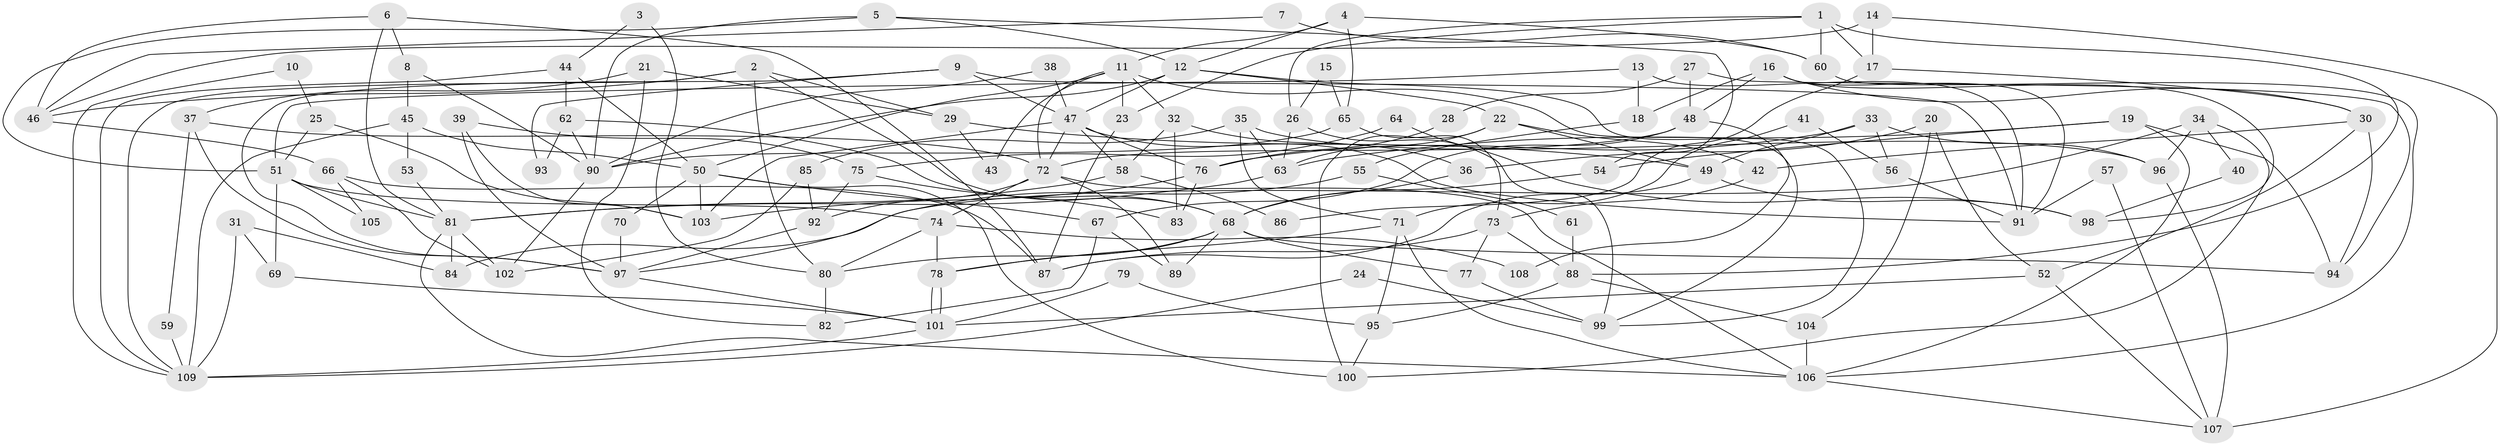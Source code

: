 // Generated by graph-tools (version 1.1) at 2025/01/03/09/25 03:01:59]
// undirected, 109 vertices, 218 edges
graph export_dot {
graph [start="1"]
  node [color=gray90,style=filled];
  1;
  2;
  3;
  4;
  5;
  6;
  7;
  8;
  9;
  10;
  11;
  12;
  13;
  14;
  15;
  16;
  17;
  18;
  19;
  20;
  21;
  22;
  23;
  24;
  25;
  26;
  27;
  28;
  29;
  30;
  31;
  32;
  33;
  34;
  35;
  36;
  37;
  38;
  39;
  40;
  41;
  42;
  43;
  44;
  45;
  46;
  47;
  48;
  49;
  50;
  51;
  52;
  53;
  54;
  55;
  56;
  57;
  58;
  59;
  60;
  61;
  62;
  63;
  64;
  65;
  66;
  67;
  68;
  69;
  70;
  71;
  72;
  73;
  74;
  75;
  76;
  77;
  78;
  79;
  80;
  81;
  82;
  83;
  84;
  85;
  86;
  87;
  88;
  89;
  90;
  91;
  92;
  93;
  94;
  95;
  96;
  97;
  98;
  99;
  100;
  101;
  102;
  103;
  104;
  105;
  106;
  107;
  108;
  109;
  1 -- 60;
  1 -- 23;
  1 -- 17;
  1 -- 26;
  1 -- 88;
  2 -- 46;
  2 -- 68;
  2 -- 29;
  2 -- 80;
  2 -- 109;
  3 -- 80;
  3 -- 44;
  4 -- 11;
  4 -- 12;
  4 -- 60;
  4 -- 65;
  5 -- 51;
  5 -- 90;
  5 -- 12;
  5 -- 54;
  6 -- 81;
  6 -- 8;
  6 -- 46;
  6 -- 87;
  7 -- 46;
  7 -- 60;
  8 -- 45;
  8 -- 90;
  9 -- 47;
  9 -- 97;
  9 -- 91;
  9 -- 93;
  10 -- 109;
  10 -- 25;
  11 -- 50;
  11 -- 99;
  11 -- 23;
  11 -- 32;
  11 -- 43;
  11 -- 72;
  12 -- 47;
  12 -- 22;
  12 -- 90;
  12 -- 99;
  13 -- 51;
  13 -- 91;
  13 -- 18;
  14 -- 107;
  14 -- 46;
  14 -- 17;
  15 -- 26;
  15 -- 65;
  16 -- 91;
  16 -- 30;
  16 -- 18;
  16 -- 48;
  16 -- 98;
  17 -- 30;
  17 -- 86;
  18 -- 55;
  19 -- 63;
  19 -- 94;
  19 -- 54;
  19 -- 106;
  20 -- 52;
  20 -- 36;
  20 -- 104;
  21 -- 82;
  21 -- 29;
  21 -- 37;
  22 -- 100;
  22 -- 42;
  22 -- 49;
  22 -- 63;
  23 -- 87;
  24 -- 109;
  24 -- 99;
  25 -- 51;
  25 -- 103;
  26 -- 63;
  26 -- 99;
  27 -- 48;
  27 -- 94;
  27 -- 28;
  28 -- 76;
  29 -- 49;
  29 -- 43;
  30 -- 42;
  30 -- 52;
  30 -- 94;
  31 -- 84;
  31 -- 109;
  31 -- 69;
  32 -- 83;
  32 -- 36;
  32 -- 58;
  33 -- 49;
  33 -- 96;
  33 -- 56;
  33 -- 76;
  34 -- 96;
  34 -- 100;
  34 -- 40;
  34 -- 84;
  35 -- 63;
  35 -- 71;
  35 -- 85;
  35 -- 96;
  36 -- 68;
  37 -- 72;
  37 -- 59;
  37 -- 97;
  38 -- 47;
  38 -- 90;
  39 -- 97;
  39 -- 103;
  39 -- 75;
  40 -- 98;
  41 -- 71;
  41 -- 56;
  42 -- 73;
  44 -- 109;
  44 -- 62;
  44 -- 50;
  45 -- 50;
  45 -- 109;
  45 -- 53;
  46 -- 66;
  47 -- 76;
  47 -- 72;
  47 -- 58;
  47 -- 91;
  47 -- 103;
  48 -- 72;
  48 -- 67;
  48 -- 108;
  49 -- 87;
  49 -- 98;
  50 -- 67;
  50 -- 70;
  50 -- 100;
  50 -- 103;
  51 -- 74;
  51 -- 69;
  51 -- 81;
  51 -- 105;
  52 -- 101;
  52 -- 107;
  53 -- 81;
  54 -- 68;
  55 -- 97;
  55 -- 61;
  56 -- 91;
  57 -- 107;
  57 -- 91;
  58 -- 81;
  58 -- 86;
  59 -- 109;
  60 -- 106;
  61 -- 88;
  62 -- 90;
  62 -- 68;
  62 -- 93;
  63 -- 81;
  64 -- 75;
  64 -- 98;
  65 -- 73;
  65 -- 90;
  66 -- 87;
  66 -- 102;
  66 -- 105;
  67 -- 89;
  67 -- 82;
  68 -- 80;
  68 -- 77;
  68 -- 78;
  68 -- 89;
  68 -- 94;
  69 -- 101;
  70 -- 97;
  71 -- 106;
  71 -- 78;
  71 -- 95;
  72 -- 106;
  72 -- 74;
  72 -- 89;
  72 -- 92;
  73 -- 77;
  73 -- 88;
  73 -- 87;
  74 -- 78;
  74 -- 80;
  74 -- 108;
  75 -- 92;
  75 -- 83;
  76 -- 103;
  76 -- 83;
  77 -- 99;
  78 -- 101;
  78 -- 101;
  79 -- 101;
  79 -- 95;
  80 -- 82;
  81 -- 84;
  81 -- 102;
  81 -- 106;
  85 -- 102;
  85 -- 92;
  88 -- 104;
  88 -- 95;
  90 -- 102;
  92 -- 97;
  95 -- 100;
  96 -- 107;
  97 -- 101;
  101 -- 109;
  104 -- 106;
  106 -- 107;
}
